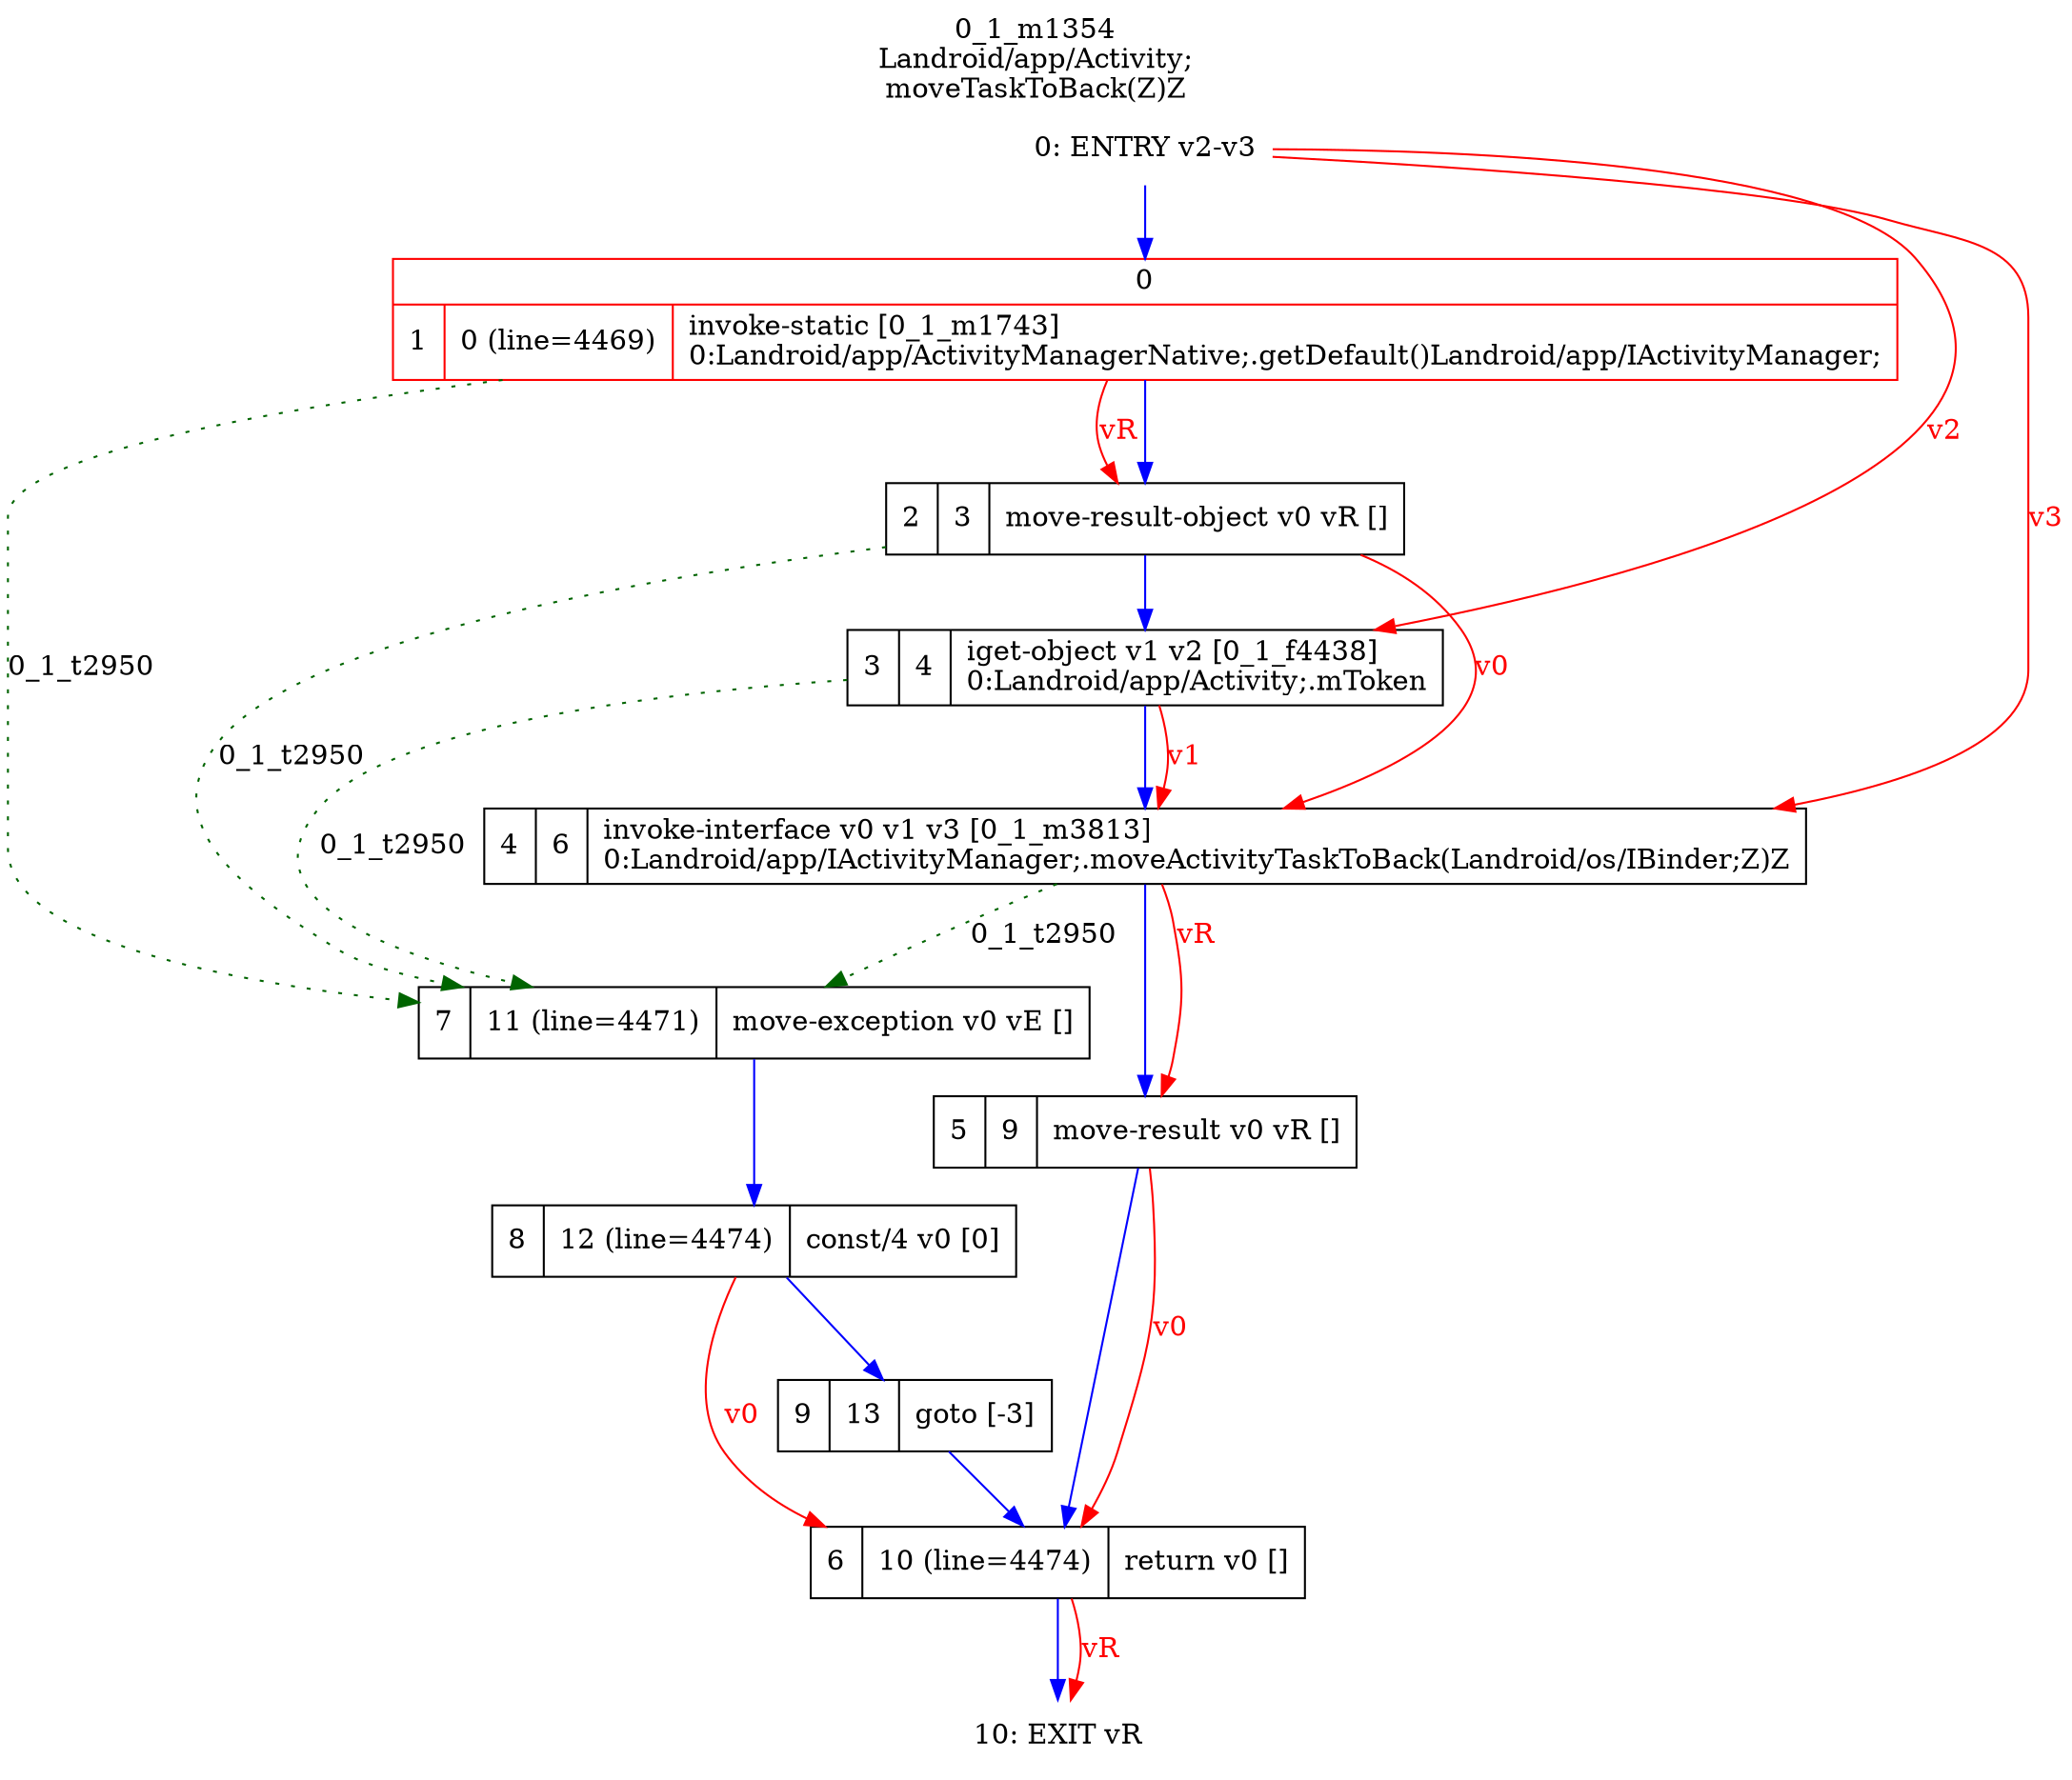 digraph G {
rankdir=UD;
labelloc=t;
label="0_1_m1354\nLandroid/app/Activity;
moveTaskToBack(Z)Z";
1, 2, 3, 4 -> 7 [label="0_1_t2950", color=darkgreen, style=dotted];
0[label="0: ENTRY v2-v3",shape=plaintext];
1[label="{0|{1|0 (line=4469)|invoke-static [0_1_m1743]\l0:Landroid/app/ActivityManagerNative;.getDefault()Landroid/app/IActivityManager;\l}}",shape=record,URL="0_1_m1743.dot", color=red];
2[label="2|3|move-result-object v0 vR []\l",shape=record];
3[label="3|4|iget-object v1 v2 [0_1_f4438]\l0:Landroid/app/Activity;.mToken\l",shape=record];
4[label="4|6|invoke-interface v0 v1 v3 [0_1_m3813]\l0:Landroid/app/IActivityManager;.moveActivityTaskToBack(Landroid/os/IBinder;Z)Z\l",shape=record,URL="0_1_m3813.dot"];
5[label="5|9|move-result v0 vR []\l",shape=record];
6[label="6|10 (line=4474)|return v0 []\l",shape=record];
7[label="7|11 (line=4471)|move-exception v0 vE []\l",shape=record];
8[label="8|12 (line=4474)|const/4 v0 [0]\l",shape=record];
9[label="9|13|goto [-3]\l",shape=record];
10[label="10: EXIT vR",shape=plaintext];
0->1 [color=blue, fontcolor=blue,weight=100, taillabel=""];
1->2 [color=blue, fontcolor=blue,weight=100, taillabel=""];
2->3 [color=blue, fontcolor=blue,weight=100, taillabel=""];
3->4 [color=blue, fontcolor=blue,weight=100, taillabel=""];
4->5 [color=blue, fontcolor=blue,weight=100, taillabel=""];
5->6 [color=blue, fontcolor=blue,weight=100, taillabel=""];
6->10 [color=blue, fontcolor=blue,weight=100, taillabel=""];
7->8 [color=blue, fontcolor=blue,weight=100, taillabel=""];
8->9 [color=blue, fontcolor=blue,weight=100, taillabel=""];
9->6 [color=blue, fontcolor=blue,weight=100, taillabel=""];
1->2 [color=red, fontcolor=red, label="vR"];
0->3 [color=red, fontcolor=red, label="v2"];
0->4 [color=red, fontcolor=red, label="v3"];
2->4 [color=red, fontcolor=red, label="v0"];
3->4 [color=red, fontcolor=red, label="v1"];
4->5 [color=red, fontcolor=red, label="vR"];
5->6 [color=red, fontcolor=red, label="v0"];
8->6 [color=red, fontcolor=red, label="v0"];
6->10 [color=red, fontcolor=red, label="vR"];
}
